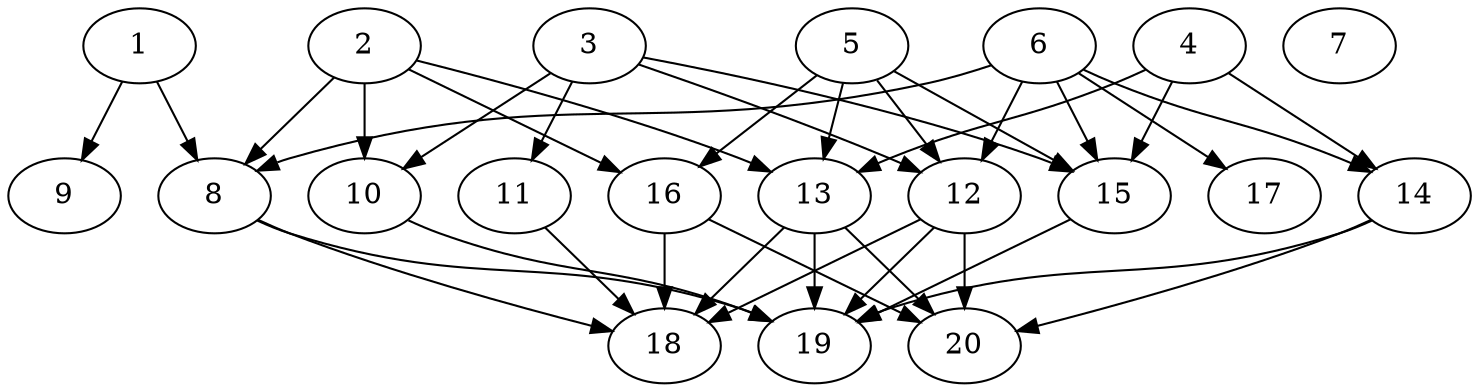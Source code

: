 // DAG automatically generated by daggen at Tue Jul 23 14:25:45 2019
// ./daggen --dot -n 20 --ccr 0.5 --fat 0.7 --regular 0.5 --density 0.6 --mindata 5242880 --maxdata 52428800 
digraph G {
  1 [size="64067584", alpha="0.20", expect_size="32033792"] 
  1 -> 8 [size ="32033792"]
  1 -> 9 [size ="32033792"]
  2 [size="24854528", alpha="0.04", expect_size="12427264"] 
  2 -> 8 [size ="12427264"]
  2 -> 10 [size ="12427264"]
  2 -> 13 [size ="12427264"]
  2 -> 16 [size ="12427264"]
  3 [size="87330816", alpha="0.17", expect_size="43665408"] 
  3 -> 10 [size ="43665408"]
  3 -> 11 [size ="43665408"]
  3 -> 12 [size ="43665408"]
  3 -> 15 [size ="43665408"]
  4 [size="53200896", alpha="0.11", expect_size="26600448"] 
  4 -> 13 [size ="26600448"]
  4 -> 14 [size ="26600448"]
  4 -> 15 [size ="26600448"]
  5 [size="83726336", alpha="0.10", expect_size="41863168"] 
  5 -> 12 [size ="41863168"]
  5 -> 13 [size ="41863168"]
  5 -> 15 [size ="41863168"]
  5 -> 16 [size ="41863168"]
  6 [size="104822784", alpha="0.18", expect_size="52411392"] 
  6 -> 8 [size ="52411392"]
  6 -> 12 [size ="52411392"]
  6 -> 14 [size ="52411392"]
  6 -> 15 [size ="52411392"]
  6 -> 17 [size ="52411392"]
  7 [size="36724736", alpha="0.01", expect_size="18362368"] 
  8 [size="75972608", alpha="0.11", expect_size="37986304"] 
  8 -> 18 [size ="37986304"]
  8 -> 19 [size ="37986304"]
  9 [size="94781440", alpha="0.08", expect_size="47390720"] 
  10 [size="40404992", alpha="0.04", expect_size="20202496"] 
  10 -> 19 [size ="20202496"]
  11 [size="53207040", alpha="0.11", expect_size="26603520"] 
  11 -> 18 [size ="26603520"]
  12 [size="52424704", alpha="0.02", expect_size="26212352"] 
  12 -> 18 [size ="26212352"]
  12 -> 19 [size ="26212352"]
  12 -> 20 [size ="26212352"]
  13 [size="70137856", alpha="0.15", expect_size="35068928"] 
  13 -> 18 [size ="35068928"]
  13 -> 19 [size ="35068928"]
  13 -> 20 [size ="35068928"]
  14 [size="56248320", alpha="0.12", expect_size="28124160"] 
  14 -> 19 [size ="28124160"]
  14 -> 20 [size ="28124160"]
  15 [size="13139968", alpha="0.15", expect_size="6569984"] 
  15 -> 19 [size ="6569984"]
  16 [size="58572800", alpha="0.01", expect_size="29286400"] 
  16 -> 18 [size ="29286400"]
  16 -> 20 [size ="29286400"]
  17 [size="48502784", alpha="0.00", expect_size="24251392"] 
  18 [size="53661696", alpha="0.01", expect_size="26830848"] 
  19 [size="13088768", alpha="0.18", expect_size="6544384"] 
  20 [size="50423808", alpha="0.04", expect_size="25211904"] 
}
